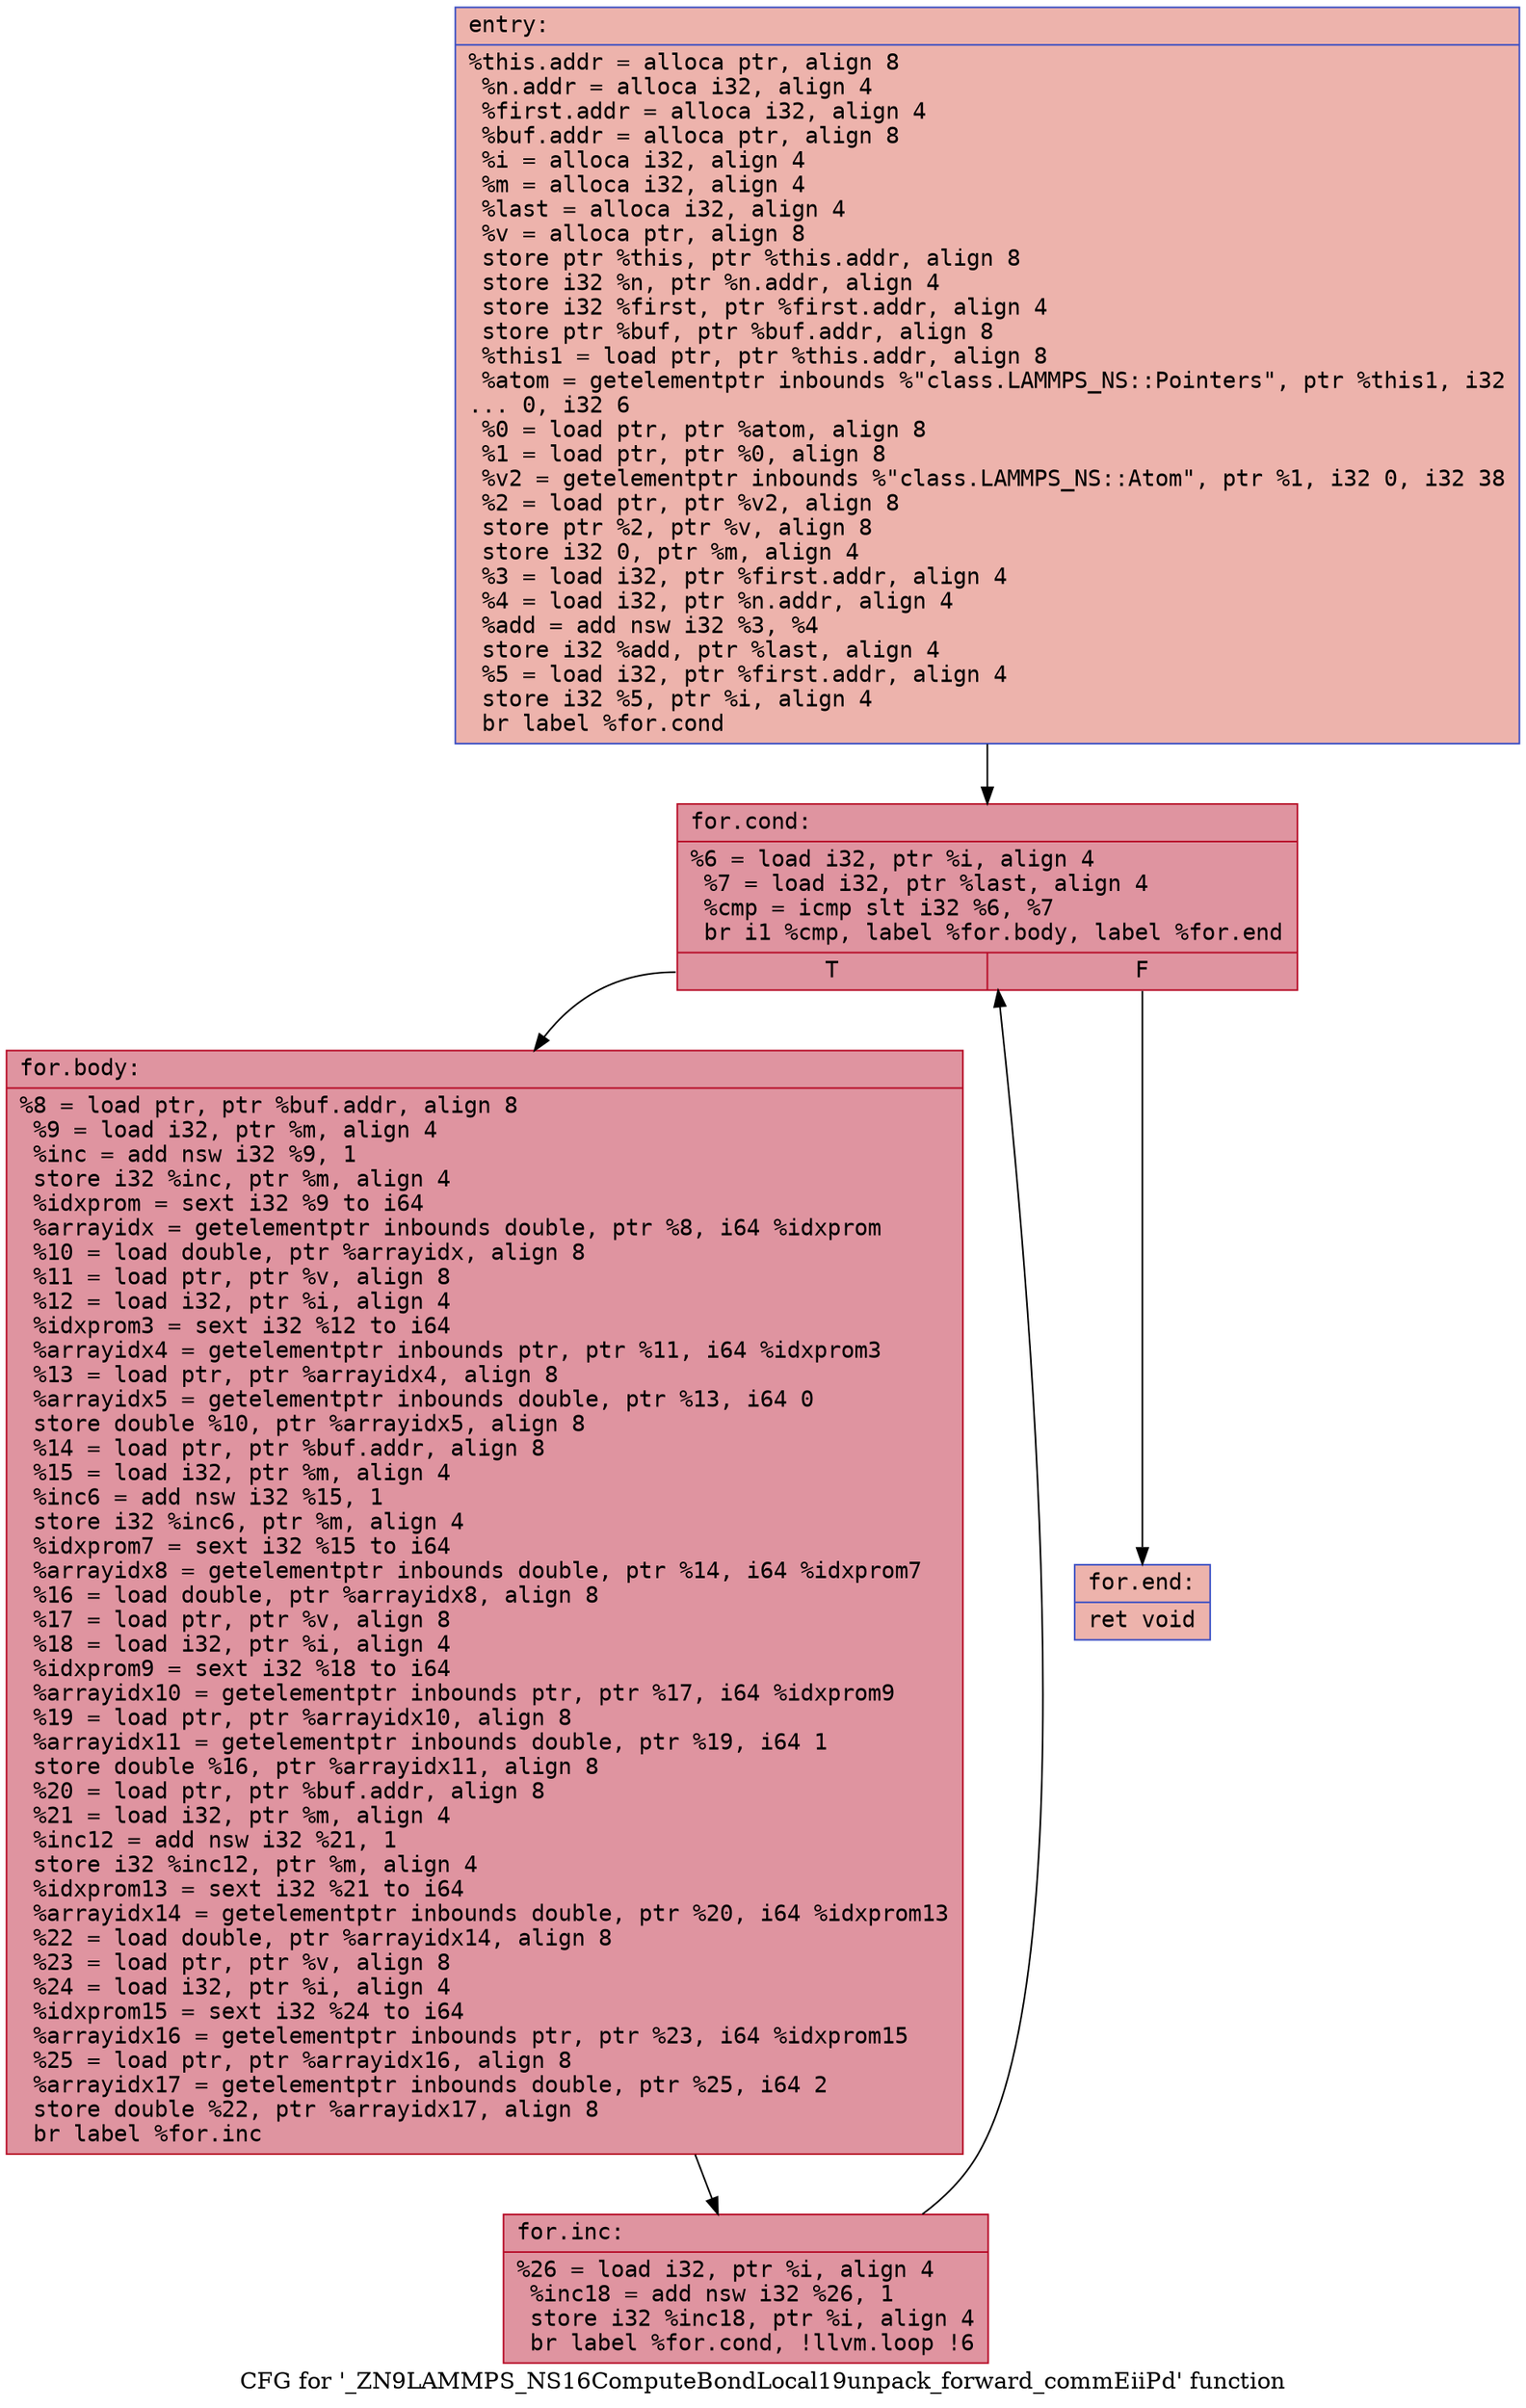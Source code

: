 digraph "CFG for '_ZN9LAMMPS_NS16ComputeBondLocal19unpack_forward_commEiiPd' function" {
	label="CFG for '_ZN9LAMMPS_NS16ComputeBondLocal19unpack_forward_commEiiPd' function";

	Node0x55902b45d260 [shape=record,color="#3d50c3ff", style=filled, fillcolor="#d6524470" fontname="Courier",label="{entry:\l|  %this.addr = alloca ptr, align 8\l  %n.addr = alloca i32, align 4\l  %first.addr = alloca i32, align 4\l  %buf.addr = alloca ptr, align 8\l  %i = alloca i32, align 4\l  %m = alloca i32, align 4\l  %last = alloca i32, align 4\l  %v = alloca ptr, align 8\l  store ptr %this, ptr %this.addr, align 8\l  store i32 %n, ptr %n.addr, align 4\l  store i32 %first, ptr %first.addr, align 4\l  store ptr %buf, ptr %buf.addr, align 8\l  %this1 = load ptr, ptr %this.addr, align 8\l  %atom = getelementptr inbounds %\"class.LAMMPS_NS::Pointers\", ptr %this1, i32\l... 0, i32 6\l  %0 = load ptr, ptr %atom, align 8\l  %1 = load ptr, ptr %0, align 8\l  %v2 = getelementptr inbounds %\"class.LAMMPS_NS::Atom\", ptr %1, i32 0, i32 38\l  %2 = load ptr, ptr %v2, align 8\l  store ptr %2, ptr %v, align 8\l  store i32 0, ptr %m, align 4\l  %3 = load i32, ptr %first.addr, align 4\l  %4 = load i32, ptr %n.addr, align 4\l  %add = add nsw i32 %3, %4\l  store i32 %add, ptr %last, align 4\l  %5 = load i32, ptr %first.addr, align 4\l  store i32 %5, ptr %i, align 4\l  br label %for.cond\l}"];
	Node0x55902b45d260 -> Node0x55902b45e410[tooltip="entry -> for.cond\nProbability 100.00%" ];
	Node0x55902b45e410 [shape=record,color="#b70d28ff", style=filled, fillcolor="#b70d2870" fontname="Courier",label="{for.cond:\l|  %6 = load i32, ptr %i, align 4\l  %7 = load i32, ptr %last, align 4\l  %cmp = icmp slt i32 %6, %7\l  br i1 %cmp, label %for.body, label %for.end\l|{<s0>T|<s1>F}}"];
	Node0x55902b45e410:s0 -> Node0x55902b45e6b0[tooltip="for.cond -> for.body\nProbability 96.88%" ];
	Node0x55902b45e410:s1 -> Node0x55902b45e730[tooltip="for.cond -> for.end\nProbability 3.12%" ];
	Node0x55902b45e6b0 [shape=record,color="#b70d28ff", style=filled, fillcolor="#b70d2870" fontname="Courier",label="{for.body:\l|  %8 = load ptr, ptr %buf.addr, align 8\l  %9 = load i32, ptr %m, align 4\l  %inc = add nsw i32 %9, 1\l  store i32 %inc, ptr %m, align 4\l  %idxprom = sext i32 %9 to i64\l  %arrayidx = getelementptr inbounds double, ptr %8, i64 %idxprom\l  %10 = load double, ptr %arrayidx, align 8\l  %11 = load ptr, ptr %v, align 8\l  %12 = load i32, ptr %i, align 4\l  %idxprom3 = sext i32 %12 to i64\l  %arrayidx4 = getelementptr inbounds ptr, ptr %11, i64 %idxprom3\l  %13 = load ptr, ptr %arrayidx4, align 8\l  %arrayidx5 = getelementptr inbounds double, ptr %13, i64 0\l  store double %10, ptr %arrayidx5, align 8\l  %14 = load ptr, ptr %buf.addr, align 8\l  %15 = load i32, ptr %m, align 4\l  %inc6 = add nsw i32 %15, 1\l  store i32 %inc6, ptr %m, align 4\l  %idxprom7 = sext i32 %15 to i64\l  %arrayidx8 = getelementptr inbounds double, ptr %14, i64 %idxprom7\l  %16 = load double, ptr %arrayidx8, align 8\l  %17 = load ptr, ptr %v, align 8\l  %18 = load i32, ptr %i, align 4\l  %idxprom9 = sext i32 %18 to i64\l  %arrayidx10 = getelementptr inbounds ptr, ptr %17, i64 %idxprom9\l  %19 = load ptr, ptr %arrayidx10, align 8\l  %arrayidx11 = getelementptr inbounds double, ptr %19, i64 1\l  store double %16, ptr %arrayidx11, align 8\l  %20 = load ptr, ptr %buf.addr, align 8\l  %21 = load i32, ptr %m, align 4\l  %inc12 = add nsw i32 %21, 1\l  store i32 %inc12, ptr %m, align 4\l  %idxprom13 = sext i32 %21 to i64\l  %arrayidx14 = getelementptr inbounds double, ptr %20, i64 %idxprom13\l  %22 = load double, ptr %arrayidx14, align 8\l  %23 = load ptr, ptr %v, align 8\l  %24 = load i32, ptr %i, align 4\l  %idxprom15 = sext i32 %24 to i64\l  %arrayidx16 = getelementptr inbounds ptr, ptr %23, i64 %idxprom15\l  %25 = load ptr, ptr %arrayidx16, align 8\l  %arrayidx17 = getelementptr inbounds double, ptr %25, i64 2\l  store double %22, ptr %arrayidx17, align 8\l  br label %for.inc\l}"];
	Node0x55902b45e6b0 -> Node0x55902b438600[tooltip="for.body -> for.inc\nProbability 100.00%" ];
	Node0x55902b438600 [shape=record,color="#b70d28ff", style=filled, fillcolor="#b70d2870" fontname="Courier",label="{for.inc:\l|  %26 = load i32, ptr %i, align 4\l  %inc18 = add nsw i32 %26, 1\l  store i32 %inc18, ptr %i, align 4\l  br label %for.cond, !llvm.loop !6\l}"];
	Node0x55902b438600 -> Node0x55902b45e410[tooltip="for.inc -> for.cond\nProbability 100.00%" ];
	Node0x55902b45e730 [shape=record,color="#3d50c3ff", style=filled, fillcolor="#d6524470" fontname="Courier",label="{for.end:\l|  ret void\l}"];
}
